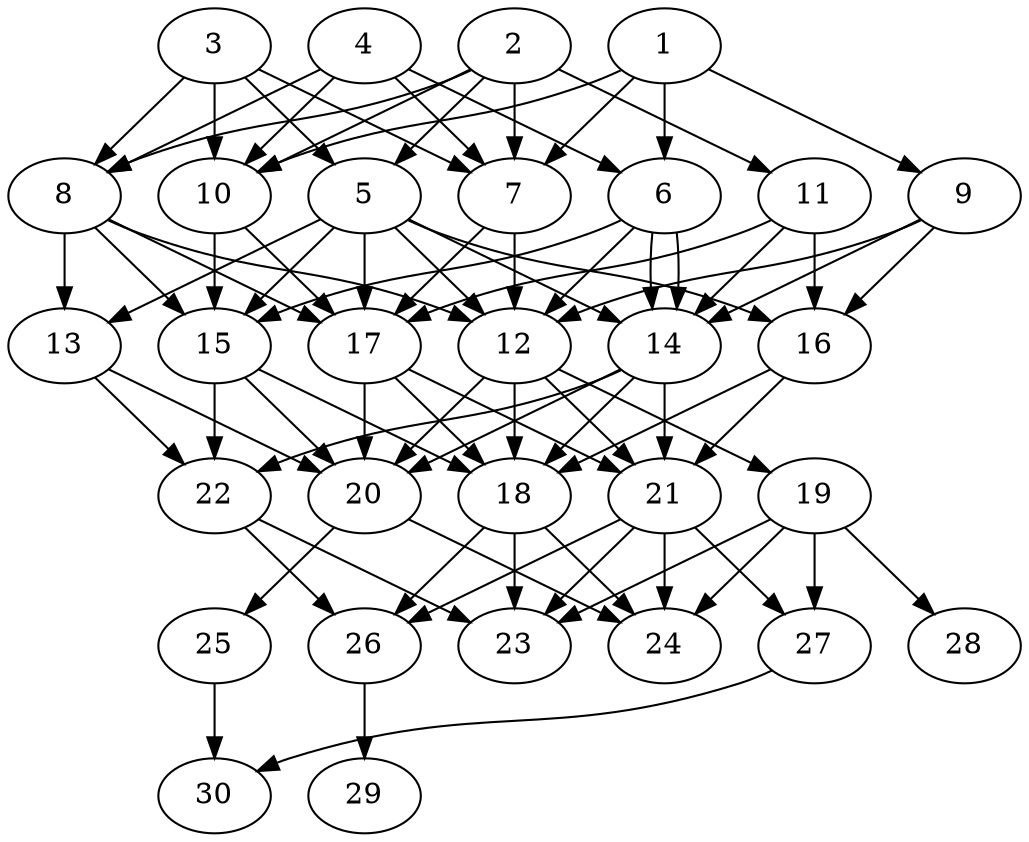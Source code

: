 // DAG automatically generated by daggen at Tue Aug  6 16:27:24 2019
// ./daggen --dot -n 30 --ccr 0.3 --fat 0.6 --regular 0.5 --density 0.8 --mindata 5242880 --maxdata 52428800 
digraph G {
  1 [size="93945173", alpha="0.13", expect_size="28183552"] 
  1 -> 6 [size ="28183552"]
  1 -> 7 [size ="28183552"]
  1 -> 9 [size ="28183552"]
  1 -> 10 [size ="28183552"]
  2 [size="168963413", alpha="0.03", expect_size="50689024"] 
  2 -> 5 [size ="50689024"]
  2 -> 7 [size ="50689024"]
  2 -> 8 [size ="50689024"]
  2 -> 10 [size ="50689024"]
  2 -> 11 [size ="50689024"]
  3 [size="27985920", alpha="0.06", expect_size="8395776"] 
  3 -> 5 [size ="8395776"]
  3 -> 7 [size ="8395776"]
  3 -> 8 [size ="8395776"]
  3 -> 10 [size ="8395776"]
  4 [size="91422720", alpha="0.17", expect_size="27426816"] 
  4 -> 6 [size ="27426816"]
  4 -> 7 [size ="27426816"]
  4 -> 8 [size ="27426816"]
  4 -> 10 [size ="27426816"]
  5 [size="79387307", alpha="0.19", expect_size="23816192"] 
  5 -> 12 [size ="23816192"]
  5 -> 13 [size ="23816192"]
  5 -> 14 [size ="23816192"]
  5 -> 15 [size ="23816192"]
  5 -> 16 [size ="23816192"]
  5 -> 17 [size ="23816192"]
  6 [size="35239253", alpha="0.15", expect_size="10571776"] 
  6 -> 12 [size ="10571776"]
  6 -> 14 [size ="10571776"]
  6 -> 14 [size ="10571776"]
  6 -> 15 [size ="10571776"]
  7 [size="137673387", alpha="0.13", expect_size="41302016"] 
  7 -> 12 [size ="41302016"]
  7 -> 17 [size ="41302016"]
  8 [size="147810987", alpha="0.15", expect_size="44343296"] 
  8 -> 12 [size ="44343296"]
  8 -> 13 [size ="44343296"]
  8 -> 15 [size ="44343296"]
  8 -> 17 [size ="44343296"]
  9 [size="145756160", alpha="0.07", expect_size="43726848"] 
  9 -> 12 [size ="43726848"]
  9 -> 14 [size ="43726848"]
  9 -> 16 [size ="43726848"]
  10 [size="49111040", alpha="0.15", expect_size="14733312"] 
  10 -> 15 [size ="14733312"]
  10 -> 17 [size ="14733312"]
  11 [size="71226027", alpha="0.01", expect_size="21367808"] 
  11 -> 14 [size ="21367808"]
  11 -> 16 [size ="21367808"]
  11 -> 17 [size ="21367808"]
  12 [size="172881920", alpha="0.14", expect_size="51864576"] 
  12 -> 18 [size ="51864576"]
  12 -> 19 [size ="51864576"]
  12 -> 20 [size ="51864576"]
  12 -> 21 [size ="51864576"]
  13 [size="37925547", alpha="0.16", expect_size="11377664"] 
  13 -> 20 [size ="11377664"]
  13 -> 22 [size ="11377664"]
  14 [size="87265280", alpha="0.12", expect_size="26179584"] 
  14 -> 18 [size ="26179584"]
  14 -> 20 [size ="26179584"]
  14 -> 21 [size ="26179584"]
  14 -> 22 [size ="26179584"]
  15 [size="63081813", alpha="0.01", expect_size="18924544"] 
  15 -> 18 [size ="18924544"]
  15 -> 20 [size ="18924544"]
  15 -> 22 [size ="18924544"]
  16 [size="52459520", alpha="0.16", expect_size="15737856"] 
  16 -> 18 [size ="15737856"]
  16 -> 21 [size ="15737856"]
  17 [size="171854507", alpha="0.13", expect_size="51556352"] 
  17 -> 18 [size ="51556352"]
  17 -> 20 [size ="51556352"]
  17 -> 21 [size ="51556352"]
  18 [size="113664000", alpha="0.05", expect_size="34099200"] 
  18 -> 23 [size ="34099200"]
  18 -> 24 [size ="34099200"]
  18 -> 26 [size ="34099200"]
  19 [size="72755200", alpha="0.19", expect_size="21826560"] 
  19 -> 23 [size ="21826560"]
  19 -> 24 [size ="21826560"]
  19 -> 27 [size ="21826560"]
  19 -> 28 [size ="21826560"]
  20 [size="129013760", alpha="0.18", expect_size="38704128"] 
  20 -> 24 [size ="38704128"]
  20 -> 25 [size ="38704128"]
  21 [size="91733333", alpha="0.06", expect_size="27520000"] 
  21 -> 23 [size ="27520000"]
  21 -> 24 [size ="27520000"]
  21 -> 26 [size ="27520000"]
  21 -> 27 [size ="27520000"]
  22 [size="102792533", alpha="0.13", expect_size="30837760"] 
  22 -> 23 [size ="30837760"]
  22 -> 26 [size ="30837760"]
  23 [size="54258347", alpha="0.01", expect_size="16277504"] 
  24 [size="21193387", alpha="0.19", expect_size="6358016"] 
  25 [size="115746133", alpha="0.05", expect_size="34723840"] 
  25 -> 30 [size ="34723840"]
  26 [size="119965013", alpha="0.13", expect_size="35989504"] 
  26 -> 29 [size ="35989504"]
  27 [size="88405333", alpha="0.17", expect_size="26521600"] 
  27 -> 30 [size ="26521600"]
  28 [size="36413440", alpha="0.17", expect_size="10924032"] 
  29 [size="79192747", alpha="0.13", expect_size="23757824"] 
  30 [size="74086400", alpha="0.13", expect_size="22225920"] 
}
